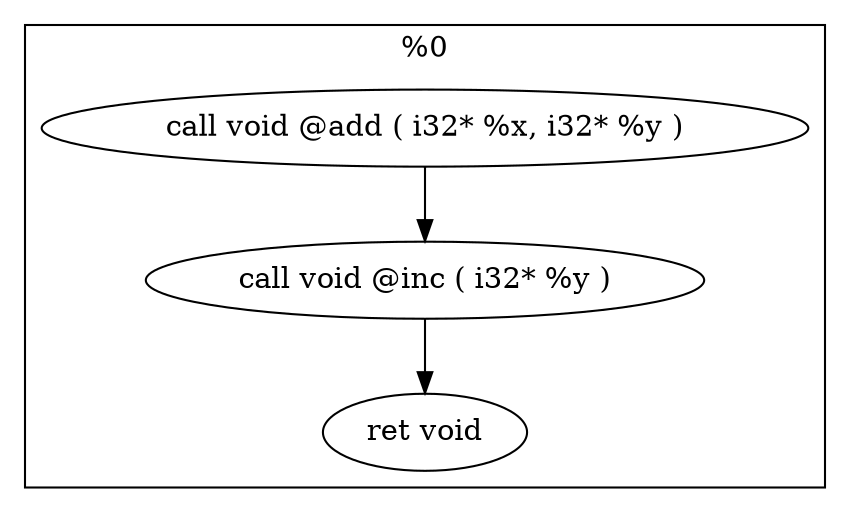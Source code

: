 digraph {
	node [label="\N"];
	graph [bb="0,0,400,244"];
	subgraph cluster_67 {
		graph [label="%0",
			bb="8,8,392,236"];
		68 [label="call void @add ( i32* %x, i32* %y )", pos="200,183", width="5.1111", height="0.51389"];
		69 [label="call void @inc ( i32* %y )", pos="200,109", width="3.7222", height="0.51389"];
		70 [label="ret void", pos="200,35", width="1.3611", height="0.51389"];
		68 -> 69 [pos="e,200,127.67 200,164.33 200,156.26 200,146.65 200,137.71"];
		69 -> 70 [pos="e,200,53.667 200,90.327 200,82.264 200,72.648 200,63.711"];
	}
}
